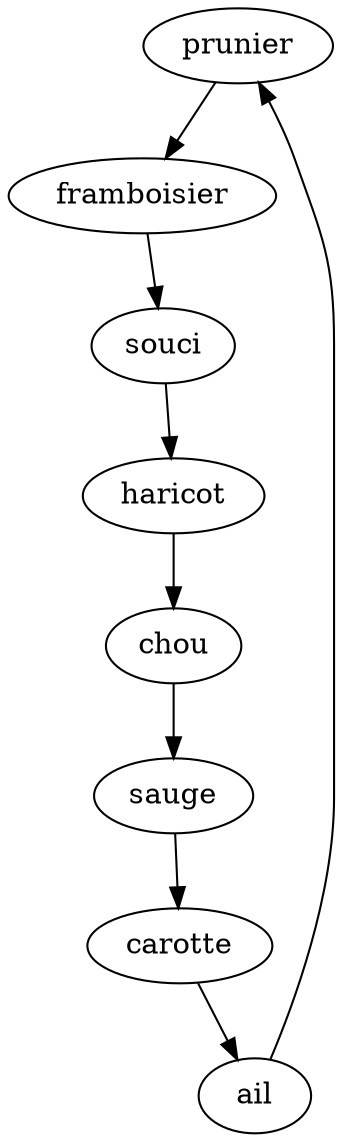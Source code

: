 digraph "Graphe du jardin complet" {
	prunier
	prunier -> framboisier
	framboisier
	framboisier -> souci
	souci
	souci -> haricot
	haricot
	haricot -> chou
	chou
	chou -> sauge
	sauge
	sauge -> carotte
	carotte
	carotte -> ail
	ail
	ail -> prunier
}

